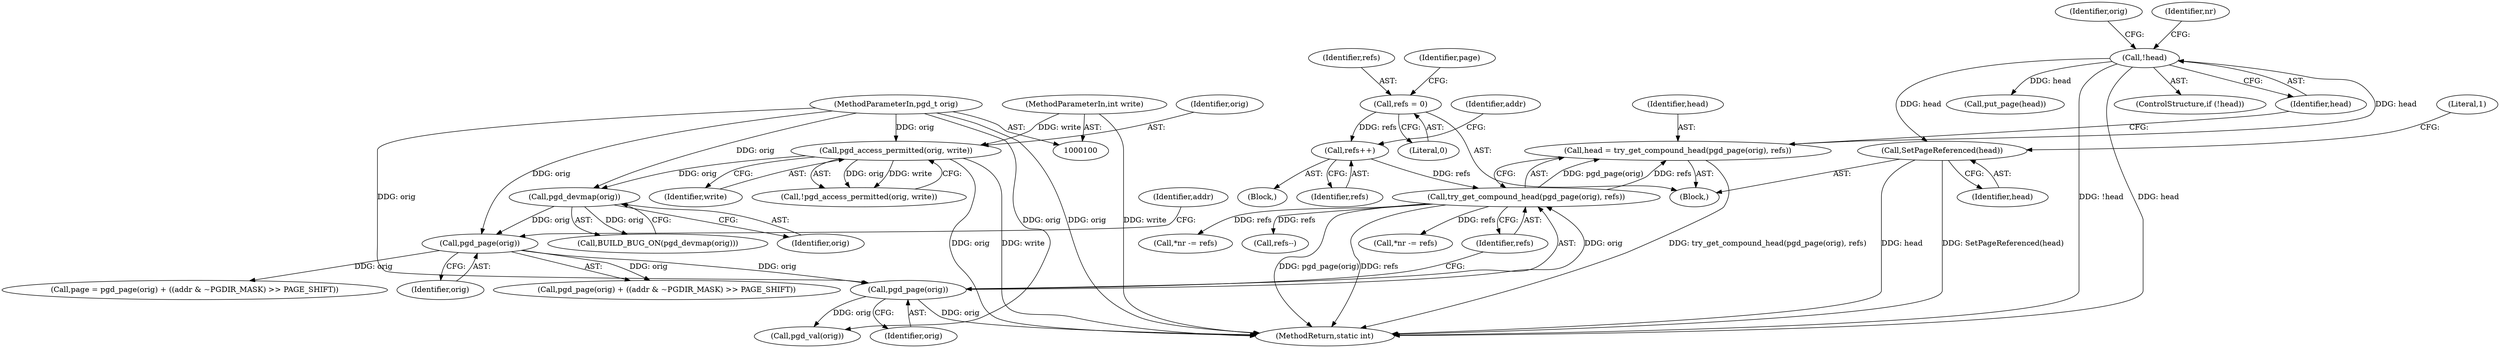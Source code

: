 digraph "0_linux_6b3a707736301c2128ca85ce85fb13f60b5e350a_7@pointer" {
"1000193" [label="(Call,SetPageReferenced(head))"];
"1000164" [label="(Call,!head)"];
"1000157" [label="(Call,head = try_get_compound_head(pgd_page(orig), refs))"];
"1000159" [label="(Call,try_get_compound_head(pgd_page(orig), refs))"];
"1000160" [label="(Call,pgd_page(orig))"];
"1000128" [label="(Call,pgd_page(orig))"];
"1000120" [label="(Call,pgd_devmap(orig))"];
"1000114" [label="(Call,pgd_access_permitted(orig, write))"];
"1000101" [label="(MethodParameterIn,pgd_t orig)"];
"1000105" [label="(MethodParameterIn,int write)"];
"1000148" [label="(Call,refs++)"];
"1000122" [label="(Call,refs = 0)"];
"1000125" [label="(Call,page = pgd_page(orig) + ((addr & ~PGDIR_MASK) >> PAGE_SHIFT))"];
"1000177" [label="(Identifier,orig)"];
"1000129" [label="(Identifier,orig)"];
"1000148" [label="(Call,refs++)"];
"1000116" [label="(Identifier,write)"];
"1000159" [label="(Call,try_get_compound_head(pgd_page(orig), refs))"];
"1000167" [label="(Call,*nr -= refs)"];
"1000128" [label="(Call,pgd_page(orig))"];
"1000136" [label="(Block,)"];
"1000113" [label="(Call,!pgd_access_permitted(orig, write))"];
"1000187" [label="(Call,refs--)"];
"1000189" [label="(Call,put_page(head))"];
"1000127" [label="(Call,pgd_page(orig) + ((addr & ~PGDIR_MASK) >> PAGE_SHIFT))"];
"1000169" [label="(Identifier,nr)"];
"1000119" [label="(Call,BUILD_BUG_ON(pgd_devmap(orig)))"];
"1000121" [label="(Identifier,orig)"];
"1000122" [label="(Call,refs = 0)"];
"1000152" [label="(Identifier,addr)"];
"1000114" [label="(Call,pgd_access_permitted(orig, write))"];
"1000132" [label="(Identifier,addr)"];
"1000124" [label="(Literal,0)"];
"1000176" [label="(Call,pgd_val(orig))"];
"1000149" [label="(Identifier,refs)"];
"1000197" [label="(MethodReturn,static int)"];
"1000164" [label="(Call,!head)"];
"1000163" [label="(ControlStructure,if (!head))"];
"1000196" [label="(Literal,1)"];
"1000160" [label="(Call,pgd_page(orig))"];
"1000158" [label="(Identifier,head)"];
"1000165" [label="(Identifier,head)"];
"1000105" [label="(MethodParameterIn,int write)"];
"1000182" [label="(Call,*nr -= refs)"];
"1000162" [label="(Identifier,refs)"];
"1000157" [label="(Call,head = try_get_compound_head(pgd_page(orig), refs))"];
"1000108" [label="(Block,)"];
"1000120" [label="(Call,pgd_devmap(orig))"];
"1000123" [label="(Identifier,refs)"];
"1000194" [label="(Identifier,head)"];
"1000161" [label="(Identifier,orig)"];
"1000193" [label="(Call,SetPageReferenced(head))"];
"1000115" [label="(Identifier,orig)"];
"1000126" [label="(Identifier,page)"];
"1000101" [label="(MethodParameterIn,pgd_t orig)"];
"1000193" -> "1000108"  [label="AST: "];
"1000193" -> "1000194"  [label="CFG: "];
"1000194" -> "1000193"  [label="AST: "];
"1000196" -> "1000193"  [label="CFG: "];
"1000193" -> "1000197"  [label="DDG: head"];
"1000193" -> "1000197"  [label="DDG: SetPageReferenced(head)"];
"1000164" -> "1000193"  [label="DDG: head"];
"1000164" -> "1000163"  [label="AST: "];
"1000164" -> "1000165"  [label="CFG: "];
"1000165" -> "1000164"  [label="AST: "];
"1000169" -> "1000164"  [label="CFG: "];
"1000177" -> "1000164"  [label="CFG: "];
"1000164" -> "1000197"  [label="DDG: !head"];
"1000164" -> "1000197"  [label="DDG: head"];
"1000157" -> "1000164"  [label="DDG: head"];
"1000164" -> "1000189"  [label="DDG: head"];
"1000157" -> "1000108"  [label="AST: "];
"1000157" -> "1000159"  [label="CFG: "];
"1000158" -> "1000157"  [label="AST: "];
"1000159" -> "1000157"  [label="AST: "];
"1000165" -> "1000157"  [label="CFG: "];
"1000157" -> "1000197"  [label="DDG: try_get_compound_head(pgd_page(orig), refs)"];
"1000159" -> "1000157"  [label="DDG: pgd_page(orig)"];
"1000159" -> "1000157"  [label="DDG: refs"];
"1000159" -> "1000162"  [label="CFG: "];
"1000160" -> "1000159"  [label="AST: "];
"1000162" -> "1000159"  [label="AST: "];
"1000159" -> "1000197"  [label="DDG: pgd_page(orig)"];
"1000159" -> "1000197"  [label="DDG: refs"];
"1000160" -> "1000159"  [label="DDG: orig"];
"1000148" -> "1000159"  [label="DDG: refs"];
"1000159" -> "1000167"  [label="DDG: refs"];
"1000159" -> "1000182"  [label="DDG: refs"];
"1000159" -> "1000187"  [label="DDG: refs"];
"1000160" -> "1000161"  [label="CFG: "];
"1000161" -> "1000160"  [label="AST: "];
"1000162" -> "1000160"  [label="CFG: "];
"1000160" -> "1000197"  [label="DDG: orig"];
"1000128" -> "1000160"  [label="DDG: orig"];
"1000101" -> "1000160"  [label="DDG: orig"];
"1000160" -> "1000176"  [label="DDG: orig"];
"1000128" -> "1000127"  [label="AST: "];
"1000128" -> "1000129"  [label="CFG: "];
"1000129" -> "1000128"  [label="AST: "];
"1000132" -> "1000128"  [label="CFG: "];
"1000128" -> "1000125"  [label="DDG: orig"];
"1000128" -> "1000127"  [label="DDG: orig"];
"1000120" -> "1000128"  [label="DDG: orig"];
"1000101" -> "1000128"  [label="DDG: orig"];
"1000120" -> "1000119"  [label="AST: "];
"1000120" -> "1000121"  [label="CFG: "];
"1000121" -> "1000120"  [label="AST: "];
"1000119" -> "1000120"  [label="CFG: "];
"1000120" -> "1000119"  [label="DDG: orig"];
"1000114" -> "1000120"  [label="DDG: orig"];
"1000101" -> "1000120"  [label="DDG: orig"];
"1000114" -> "1000113"  [label="AST: "];
"1000114" -> "1000116"  [label="CFG: "];
"1000115" -> "1000114"  [label="AST: "];
"1000116" -> "1000114"  [label="AST: "];
"1000113" -> "1000114"  [label="CFG: "];
"1000114" -> "1000197"  [label="DDG: orig"];
"1000114" -> "1000197"  [label="DDG: write"];
"1000114" -> "1000113"  [label="DDG: orig"];
"1000114" -> "1000113"  [label="DDG: write"];
"1000101" -> "1000114"  [label="DDG: orig"];
"1000105" -> "1000114"  [label="DDG: write"];
"1000101" -> "1000100"  [label="AST: "];
"1000101" -> "1000197"  [label="DDG: orig"];
"1000101" -> "1000176"  [label="DDG: orig"];
"1000105" -> "1000100"  [label="AST: "];
"1000105" -> "1000197"  [label="DDG: write"];
"1000148" -> "1000136"  [label="AST: "];
"1000148" -> "1000149"  [label="CFG: "];
"1000149" -> "1000148"  [label="AST: "];
"1000152" -> "1000148"  [label="CFG: "];
"1000122" -> "1000148"  [label="DDG: refs"];
"1000122" -> "1000108"  [label="AST: "];
"1000122" -> "1000124"  [label="CFG: "];
"1000123" -> "1000122"  [label="AST: "];
"1000124" -> "1000122"  [label="AST: "];
"1000126" -> "1000122"  [label="CFG: "];
}
